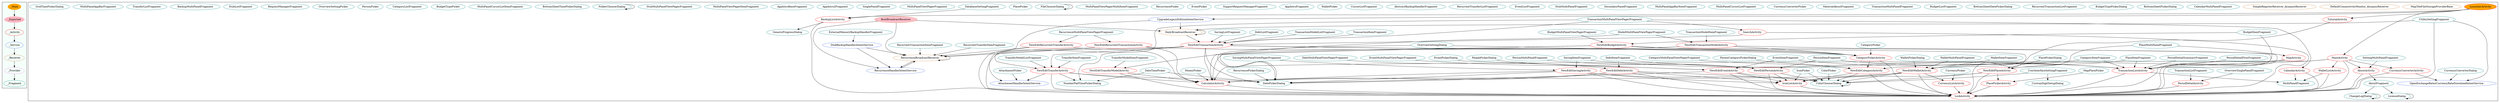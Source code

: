 digraph G {
subgraph cluster_legend{ 
bgcolor=mintcream;
_Activity[color = red];
_Service[color = royalblue];
_Provider[color = violet];
_Reciever[color = peru];
_Fragment[color = teal];
_Main[style=filled, fillcolor=orange, color = mintcream];
_Exported[style=filled, fillcolor=lightpink, color = mintcream];
_Main -> _Exported -> _Activity -> _Service -> _Reciever -> _Provider -> _Fragment; 
}
subgraph cluster_component{ 
PeriodDetailActivity[color = red];
NewEditTransactionModelActivity[color = red];
NewEditPlaceActivity[color = red];
PlacePickerActivity[color = red];
NewEditTransferActivity[color = red];
CurrencyConverterActivity[color = red];
AboutActivity[color = red];
NewEditBudgetActivity[color = red];
NewEditRecurrentTransactionActivity[color = red];
SearchActivity[color = red];
NewEditWalletActivity[color = red];
CalculatorActivity[color = red];
NewEditTransactionActivity[color = red];
CalendarActivity[color = red];
LauncherActivity[style=filled, fillcolor=orange, color = red];
BackupListActivity[color = red];
NewEditRecurrentTransferActivity[color = red];
NewEditPersonActivity[color = red];
CurrencyListActivity[color = red];
NewEditDebtActivity[color = red];
CategoryPickerActivity[color = red];
NewEditCategoryActivity[color = red];
TransactionListActivity[color = red];
LockActivity[color = red];
MapActivity[color = red];
MainActivity[color = red];
NewEditSavingActivity[color = red];
NewEditEventActivity[color = red];
NewEditTransferModelActivity[color = red];
IconListActivity[color = red];
WalletListActivity[color = red];
TutorialActivity[color = red];
DiskBackupHandlerIntentService[color = royalblue];
UpgradeLegacyEditionIntentService[color = royalblue];
RecurrenceHandlerIntentService[color = royalblue];
OpenExchangeRatesCurrencyRateDownloadIntentService[color = royalblue];
AttachmentHandlerIntentService[color = royalblue];
MapTileFileStorageProviderBase[color = peru];
RecurrenceBroadcastReceiver[color = peru];
DefaultConnectivityMonitor_dynamicReceiver[color = peru];
DailyBroadcastReceiver[color = peru];
BootBroadcastReceiver[style=filled, fillcolor=pink, color = peru];
SimpleRegisterReceiver_dynamicReceiver[color = peru];
CalendarMultiPanelFragment[color = teal];
NumberPadTimePickerDialog[color = teal];
PlaceMultiPanelFragment[color = teal];
TransferItemFragment[color = teal];
WalletItemFragment[color = teal];
BottomSheetPickerDialog[color = teal];
BudgetTypePickerDialog[color = teal];
CurrencyPicker[color = teal];
DebtMultiPanelViewPagerFragment[color = teal];
RecurrencePickerDialog[color = teal];
MoneyPicker[color = teal];
RecurrentTransactionListFragment[color = teal];
TransferModelItemFragment[color = teal];
PersonMultiPanelFragment[color = teal];
WalletMultiPanelFragment[color = teal];
BottomSheetDatePickerDialog[color = teal];
OverviewSettingDialog[color = teal];
BudgetListFragment[color = teal];
TransactionMultiPanelFragment[color = teal];
MaterialAboutFragment[color = teal];
CategoryItemFragment[color = teal];
DateTimePicker[color = teal];
CurrencyConverterPicker[color = teal];
DebtItemFragment[color = teal];
PlacePickerDialog[color = teal];
EventItemFragment[color = teal];
TransactionModelListFragment[color = teal];
ColorChooserDialog[color = teal];
TransactionMultiPanelViewPagerFragment[color = teal];
UtilitySettingFragment[color = teal];
MultiPanelCursorListFragment[color = teal];
EventMultiPanelViewPagerFragment[color = teal];
SavingListFragment[color = teal];
MultiPanelAppBarItemFragment[color = teal];
SecondaryPanelFragment[color = teal];
MapPlacePicker[color = teal];
TransactionListFragment[color = teal];
IconPicker[color = teal];
StubMultiPanelFragment[color = teal];
SavingMultiPanelViewPagerFragment[color = teal];
WalletPickerDialog[color = teal];
PlaceItemFragment[color = teal];
CategoryPicker[color = teal];
PeoplePickerDialog[color = teal];
CategoryMultiPanelViewPagerFragment[color = teal];
EventListFragment[color = teal];
RecurrentTransferListFragment[color = teal];
DatePickerDialog[color = teal];
BudgetItemFragment[color = teal];
AbstractBackupHandlerFragment[color = teal];
ChangeLogDialog[color = teal];
CursorListFragment[color = teal];
SavingItemFragment[color = teal];
RecurrentTransferItemFragment[color = teal];
AboutFragment[color = teal];
WalletPicker[color = teal];
AppIntroFragment[color = teal];
SupportRequestManagerFragment[color = teal];
EventPicker[color = teal];
LicenseDialog[color = teal];
OverviewSinglePanelFragment[color = teal];
RecurrencePicker[color = teal];
MultiPanelViewPagerMultiItemFragment[color = teal];
UserInterfaceSettingFragment[color = teal];
PersonItemFragment[color = teal];
FileChooserDialog[color = teal];
PlacePicker[color = teal];
DatabaseSettingFragment[color = teal];
MultiPanelViewPagerFragment[color = teal];
SinglePanelFragment[color = teal];
DebtListFragment[color = teal];
ModelMultiPanelViewPagerFragment[color = teal];
AppIntro2Fragment[color = teal];
RecurrentTransactionItemFragment[color = teal];
AppIntroBaseFragment[color = teal];
ExternalMemoryBackupHandlerFragment[color = teal];
MultiPanelViewPagerItemFragment[color = teal];
StubMultiPanelViewPagerFragment[color = teal];
FolderChooserDialog[color = teal];
ParentCategoryPickerDialog[color = teal];
BottomSheetTimePickerDialog[color = teal];
ColorPicker[color = teal];
EventPickerDialog[color = teal];
MultiPanelFragment[color = teal];
MultiPanelCursorListItemFragment[color = teal];
BudgetTypePicker[color = teal];
GenericProgressDialog[color = teal];
RecurrenceMultiPanelViewPagerFragment[color = teal];
TransferModelListFragment[color = teal];
CategoryListFragment[color = teal];
PersonPicker[color = teal];
TransactionModelItemFragment[color = teal];
OverviewSettingPicker[color = teal];
SettingMultiPanelFragment[color = teal];
RequestManagerFragment[color = teal];
StubListFragment[color = teal];
AttachmentPicker[color = teal];
PeriodDetailSummaryFragment[color = teal];
BackupMultiPanelFragment[color = teal];
CustomDigitSetupDialog[color = teal];
TransferListFragment[color = teal];
BudgetMultiPanelViewPagerFragment[color = teal];
MultiPanelAppBarFragment[color = teal];
GridTimePickerDialog[color = teal];
CurrencyConverterDialog[color = teal];
TransactionItemFragment[color = teal];
PeriodDetailFlowFragment[color = teal];
PlaceMultiPanelFragment->MapActivity;
PlaceMultiPanelFragment->NewEditPlaceActivity;
TransferItemFragment->NewEditTransferActivity;
WalletItemFragment->NewEditWalletActivity;
NewEditPlaceActivity->IconListActivity;
NewEditPlaceActivity->ColorChooserDialog;
NewEditPlaceActivity->PlacePickerActivity;
NewEditPlaceActivity->LockActivity;
CurrencyPicker->CurrencyListActivity;
DebtMultiPanelViewPagerFragment->NewEditDebtActivity;
RecurrencePickerDialog->DatePickerDialog;
MoneyPicker->CalculatorActivity;
SearchActivity->LockActivity;
SearchActivity->NewEditTransactionActivity;
NewEditBudgetActivity->CategoryPickerActivity;
NewEditBudgetActivity->DatePickerDialog;
NewEditBudgetActivity->CalculatorActivity;
NewEditBudgetActivity->LockActivity;
TransferModelItemFragment->NewEditTransferModelActivity;
PersonMultiPanelFragment->NewEditPersonActivity;
WalletMultiPanelFragment->NewEditWalletActivity;
CalculatorActivity->LockActivity;
BackupListActivity->LockActivity;
BackupListActivity->GenericProgressDialog;
OverviewSettingDialog->DatePickerDialog;
OverviewSettingDialog->CategoryPickerActivity;
DailyBroadcastReceiver->DailyBroadcastReceiver;
DailyBroadcastReceiver->NewEditTransactionActivity;
MapActivity->TransactionListActivity;
MapActivity->LockActivity;
CategoryItemFragment->NewEditCategoryActivity;
CategoryItemFragment->TransactionListActivity;
DateTimePicker->NumberPadTimePickerDialog;
DateTimePicker->DatePickerDialog;
NewEditSavingActivity->DatePickerDialog;
NewEditSavingActivity->IconListActivity;
NewEditSavingActivity->CalculatorActivity;
NewEditSavingActivity->LockActivity;
NewEditSavingActivity->ColorChooserDialog;
DebtItemFragment->TransactionListActivity;
DebtItemFragment->NewEditDebtActivity;
PlacePickerDialog->NewEditPlaceActivity;
NewEditTransferModelActivity->CalculatorActivity;
NewEditTransferModelActivity->LockActivity;
TransactionModelListFragment->NewEditTransactionActivity;
EventItemFragment->TransactionListActivity;
EventItemFragment->NewEditEventActivity;
TransactionMultiPanelViewPagerFragment->CalendarActivity;
TransactionMultiPanelViewPagerFragment->NewEditTransferActivity;
TransactionMultiPanelViewPagerFragment->NewEditTransactionActivity;
TransactionMultiPanelViewPagerFragment->SearchActivity;
ColorChooserDialog->ColorChooserDialog;
UtilitySettingFragment->LockActivity;
UtilitySettingFragment->DailyBroadcastReceiver;
UtilitySettingFragment->OpenExchangeRatesCurrencyRateDownloadIntentService;
TutorialActivity->NewEditWalletActivity;
NewEditTransactionModelActivity->CalculatorActivity;
NewEditTransactionModelActivity->LockActivity;
NewEditTransactionModelActivity->CategoryPickerActivity;
EventMultiPanelViewPagerFragment->NewEditEventActivity;
SavingListFragment->NewEditTransactionActivity;
AboutActivity->AboutFragment;
AboutActivity->LockActivity;
MapPlacePicker->PlacePickerActivity;
TransactionListFragment->PeriodDetailActivity;
IconPicker->IconListActivity;
IconPicker->ColorChooserDialog;
SavingMultiPanelViewPagerFragment->NewEditSavingActivity;
WalletPickerDialog->NewEditWalletActivity;
LauncherActivity->MainActivity;
LauncherActivity->TutorialActivity;
LauncherActivity->UpgradeLegacyEditionIntentService;
LauncherActivity->BackupListActivity;
PlaceItemFragment->TransactionListActivity;
PlaceItemFragment->NewEditPlaceActivity;
NewEditRecurrentTransferActivity->LockActivity;
NewEditRecurrentTransferActivity->CalculatorActivity;
NewEditRecurrentTransferActivity->RecurrenceBroadcastReceiver;
CategoryPicker->CategoryPickerActivity;
PeoplePickerDialog->NewEditPersonActivity;
NewEditDebtActivity->IconListActivity;
NewEditDebtActivity->DatePickerDialog;
NewEditDebtActivity->LockActivity;
NewEditDebtActivity->CalculatorActivity;
NewEditDebtActivity->ColorChooserDialog;
CategoryMultiPanelViewPagerFragment->NewEditCategoryActivity;
NewEditCategoryActivity->IconListActivity;
NewEditCategoryActivity->LockActivity;
NewEditCategoryActivity->ColorChooserDialog;
BootBroadcastReceiver->DailyBroadcastReceiver;
BootBroadcastReceiver->RecurrenceBroadcastReceiver;
BootBroadcastReceiver->RecurrenceHandlerIntentService;
BudgetItemFragment->NewEditBudgetActivity;
BudgetItemFragment->TransactionListActivity;
ChangeLogDialog->ChangeLogDialog;
UpgradeLegacyEditionIntentService->DailyBroadcastReceiver;
UpgradeLegacyEditionIntentService->RecurrenceBroadcastReceiver;
SavingItemFragment->TransactionListActivity;
SavingItemFragment->NewEditSavingActivity;
PeriodDetailActivity->LockActivity;
DiskBackupHandlerIntentService->RecurrenceBroadcastReceiver;
DiskBackupHandlerIntentService->RecurrenceHandlerIntentService;
NewEditTransferActivity->LockActivity;
NewEditTransferActivity->DatePickerDialog;
NewEditTransferActivity->AttachmentHandlerIntentService;
NewEditTransferActivity->NumberPadTimePickerDialog;
NewEditTransferActivity->CalculatorActivity;
RecurrentTransferItemFragment->RecurrenceBroadcastReceiver;
AboutFragment->ChangeLogDialog;
AboutFragment->LicenseDialog;
NewEditTransactionActivity->AttachmentHandlerIntentService;
NewEditTransactionActivity->CategoryPickerActivity;
NewEditTransactionActivity->NumberPadTimePickerDialog;
NewEditTransactionActivity->CalculatorActivity;
NewEditTransactionActivity->LockActivity;
NewEditTransactionActivity->NewEditTransferActivity;
NewEditTransactionActivity->DatePickerDialog;
LicenseDialog->LicenseDialog;
OverviewSinglePanelFragment->PeriodDetailActivity;
CalendarActivity->MultiPanelFragment;
CalendarActivity->LockActivity;
CurrencyListActivity->LockActivity;
UserInterfaceSettingFragment->ColorChooserDialog;
UserInterfaceSettingFragment->CustomDigitSetupDialog;
PersonItemFragment->NewEditPersonActivity;
PersonItemFragment->TransactionListActivity;
FileChooserDialog->FileChooserDialog;
DatabaseSettingFragment->BackupListActivity;
DebtListFragment->NewEditTransactionActivity;
ModelMultiPanelViewPagerFragment->NewEditTransferModelActivity;
ModelMultiPanelViewPagerFragment->NewEditTransactionModelActivity;
RecurrentTransactionItemFragment->RecurrenceBroadcastReceiver;
ExternalMemoryBackupHandlerFragment->DiskBackupHandlerIntentService;
PlacePickerActivity->LockActivity;
CurrencyConverterActivity->OpenExchangeRatesCurrencyRateDownloadIntentService;
CurrencyConverterActivity->LockActivity;
FolderChooserDialog->FolderChooserDialog;
ParentCategoryPickerDialog->NewEditCategoryActivity;
NewEditRecurrentTransactionActivity->LockActivity;
NewEditRecurrentTransactionActivity->RecurrenceBroadcastReceiver;
NewEditRecurrentTransactionActivity->CategoryPickerActivity;
NewEditRecurrentTransactionActivity->CalculatorActivity;
NewEditWalletActivity->ColorChooserDialog;
NewEditWalletActivity->CalculatorActivity;
NewEditWalletActivity->CurrencyListActivity;
NewEditWalletActivity->LockActivity;
NewEditWalletActivity->IconListActivity;
ColorPicker->ColorChooserDialog;
EventPickerDialog->NewEditEventActivity;
RecurrenceMultiPanelViewPagerFragment->NewEditRecurrentTransactionActivity;
RecurrenceMultiPanelViewPagerFragment->NewEditRecurrentTransferActivity;
TransferModelListFragment->NewEditTransferActivity;
TransactionModelItemFragment->NewEditTransactionModelActivity;
NewEditPersonActivity->LockActivity;
NewEditPersonActivity->IconListActivity;
NewEditPersonActivity->ColorChooserDialog;
SettingMultiPanelFragment->AboutActivity;
RecurrenceHandlerIntentService->RecurrenceBroadcastReceiver;
AttachmentPicker->AttachmentHandlerIntentService;
CategoryPickerActivity->LockActivity;
CategoryPickerActivity->NewEditCategoryActivity;
TransactionListActivity->MultiPanelFragment;
TransactionListActivity->LockActivity;
RecurrenceBroadcastReceiver->RecurrenceHandlerIntentService;
RecurrenceBroadcastReceiver->RecurrenceBroadcastReceiver;
PeriodDetailSummaryFragment->TransactionListActivity;
MainActivity->NewEditWalletActivity;
MainActivity->LockActivity;
MainActivity->WalletListActivity;
MainActivity->CalculatorActivity;
MainActivity->AboutActivity;
MainActivity->CurrencyConverterActivity;
BudgetMultiPanelViewPagerFragment->NewEditBudgetActivity;
NewEditEventActivity->IconListActivity;
NewEditEventActivity->ColorChooserDialog;
NewEditEventActivity->LockActivity;
NewEditEventActivity->DatePickerDialog;
IconListActivity->LockActivity;
WalletListActivity->LockActivity;
WalletListActivity->MultiPanelFragment;
CurrencyConverterDialog->OpenExchangeRatesCurrencyRateDownloadIntentService;
TransactionItemFragment->NewEditTransactionActivity;
PeriodDetailFlowFragment->TransactionListActivity;
}
}
